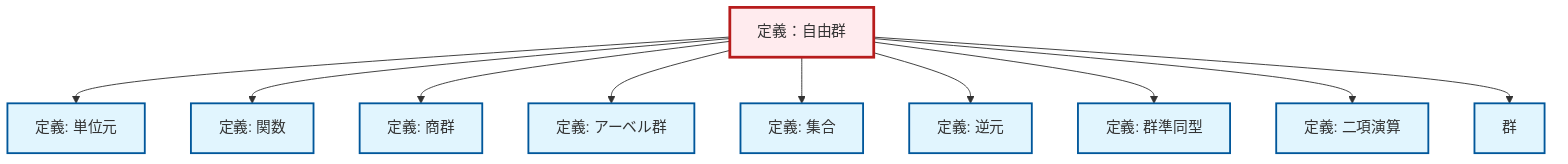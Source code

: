 graph TD
    classDef definition fill:#e1f5fe,stroke:#01579b,stroke-width:2px
    classDef theorem fill:#f3e5f5,stroke:#4a148c,stroke-width:2px
    classDef axiom fill:#fff3e0,stroke:#e65100,stroke-width:2px
    classDef example fill:#e8f5e9,stroke:#1b5e20,stroke-width:2px
    classDef current fill:#ffebee,stroke:#b71c1c,stroke-width:3px
    def-identity-element["定義: 単位元"]:::definition
    def-binary-operation["定義: 二項演算"]:::definition
    def-inverse-element["定義: 逆元"]:::definition
    def-free-group["定義：自由群"]:::definition
    def-set["定義: 集合"]:::definition
    def-abelian-group["定義: アーベル群"]:::definition
    def-function["定義: 関数"]:::definition
    def-homomorphism["定義: 群準同型"]:::definition
    def-quotient-group["定義: 商群"]:::definition
    def-group["群"]:::definition
    def-free-group --> def-identity-element
    def-free-group --> def-function
    def-free-group --> def-quotient-group
    def-free-group --> def-abelian-group
    def-free-group --> def-set
    def-free-group --> def-inverse-element
    def-free-group --> def-homomorphism
    def-free-group --> def-binary-operation
    def-free-group --> def-group
    class def-free-group current